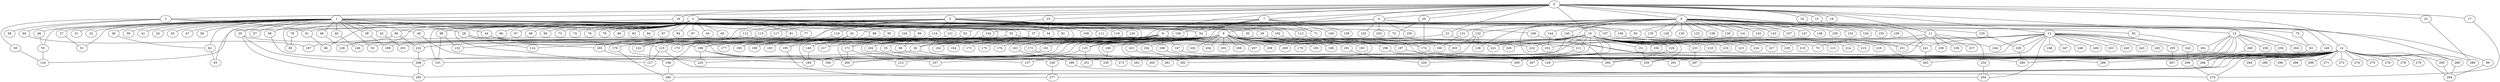 
graph graphname {
    0 -- 1
0 -- 2
0 -- 3
0 -- 4
0 -- 5
0 -- 6
0 -- 7
0 -- 8
0 -- 9
0 -- 10
0 -- 11
0 -- 12
0 -- 13
0 -- 14
0 -- 15
0 -- 16
0 -- 17
0 -- 18
0 -- 19
0 -- 20
0 -- 21
0 -- 22
0 -- 23
0 -- 241
1 -- 24
1 -- 25
1 -- 26
1 -- 27
1 -- 28
1 -- 29
1 -- 30
1 -- 31
1 -- 32
1 -- 33
1 -- 34
1 -- 35
1 -- 36
1 -- 37
1 -- 38
1 -- 39
1 -- 40
1 -- 41
1 -- 42
1 -- 43
1 -- 44
1 -- 45
1 -- 46
1 -- 47
1 -- 48
1 -- 49
1 -- 50
1 -- 51
1 -- 52
1 -- 53
1 -- 54
1 -- 55
1 -- 56
1 -- 57
2 -- 58
2 -- 59
2 -- 60
2 -- 61
2 -- 129
3 -- 62
3 -- 63
3 -- 64
3 -- 65
3 -- 66
3 -- 67
3 -- 68
3 -- 69
3 -- 70
3 -- 71
3 -- 72
3 -- 73
3 -- 74
3 -- 75
3 -- 76
3 -- 77
3 -- 78
3 -- 79
3 -- 80
3 -- 81
3 -- 82
3 -- 83
3 -- 84
3 -- 85
3 -- 86
3 -- 87
3 -- 88
3 -- 89
3 -- 90
3 -- 91
3 -- 92
3 -- 93
3 -- 94
3 -- 95
3 -- 96
3 -- 97
3 -- 98
3 -- 99
3 -- 100
4 -- 101
4 -- 102
4 -- 103
4 -- 104
4 -- 105
4 -- 106
4 -- 107
4 -- 61
5 -- 108
5 -- 109
5 -- 110
5 -- 111
5 -- 112
5 -- 113
5 -- 114
5 -- 115
5 -- 116
5 -- 117
5 -- 118
5 -- 119
5 -- 120
5 -- 121
5 -- 122
5 -- 123
5 -- 124
5 -- 125
5 -- 126
5 -- 127
6 -- 128
6 -- 130
6 -- 131
6 -- 132
6 -- 133
6 -- 134
6 -- 129
6 -- 136
6 -- 137
6 -- 138
6 -- 139
6 -- 140
6 -- 141
6 -- 142
6 -- 143
6 -- 144
6 -- 145
6 -- 146
6 -- 147
6 -- 148
6 -- 149
6 -- 150
6 -- 151
6 -- 152
6 -- 153
6 -- 154
6 -- 155
6 -- 156
6 -- 157
6 -- 135
7 -- 160
7 -- 158
7 -- 159
7 -- 42
7 -- 54
7 -- 71
7 -- 282
8 -- 161
8 -- 162
8 -- 163
8 -- 164
8 -- 165
8 -- 166
8 -- 167
8 -- 168
8 -- 169
8 -- 170
8 -- 171
8 -- 172
8 -- 173
8 -- 174
8 -- 175
8 -- 176
8 -- 53
9 -- 177
9 -- 178
9 -- 179
9 -- 180
9 -- 181
9 -- 182
9 -- 183
9 -- 184
9 -- 185
9 -- 186
9 -- 187
9 -- 188
9 -- 189
9 -- 190
9 -- 191
9 -- 192
9 -- 193
9 -- 194
9 -- 195
9 -- 196
9 -- 197
9 -- 198
9 -- 199
9 -- 200
9 -- 201
9 -- 202
9 -- 203
9 -- 204
9 -- 205
9 -- 206
9 -- 207
9 -- 208
9 -- 209
9 -- 110
9 -- 221
10 -- 210
10 -- 211
10 -- 212
10 -- 213
10 -- 214
10 -- 215
10 -- 216
10 -- 217
10 -- 218
10 -- 219
10 -- 220
10 -- 221
10 -- 222
10 -- 223
10 -- 224
10 -- 225
10 -- 226
10 -- 227
10 -- 228
10 -- 229
10 -- 230
10 -- 231
10 -- 232
10 -- 233
10 -- 250
10 -- 26
11 -- 234
11 -- 235
11 -- 236
11 -- 237
11 -- 238
11 -- 231
11 -- 70
12 -- 256
12 -- 239
12 -- 240
12 -- 241
12 -- 242
12 -- 243
12 -- 244
12 -- 245
12 -- 246
12 -- 247
12 -- 248
12 -- 249
12 -- 250
12 -- 251
12 -- 252
12 -- 253
12 -- 254
12 -- 255
13 -- 257
13 -- 258
13 -- 259
13 -- 260
13 -- 261
13 -- 262
13 -- 263
13 -- 264
13 -- 290
14 -- 265
14 -- 266
14 -- 267
14 -- 268
14 -- 269
14 -- 270
14 -- 271
14 -- 272
14 -- 273
14 -- 274
14 -- 275
14 -- 276
14 -- 277
14 -- 278
14 -- 279
14 -- 280
14 -- 281
14 -- 282
14 -- 283
14 -- 284
14 -- 285
14 -- 286
14 -- 287
14 -- 288
14 -- 289
14 -- 290
14 -- 291
14 -- 292
14 -- 293
14 -- 294
14 -- 295
14 -- 296
14 -- 297
14 -- 298
14 -- 299
14 -- 129
15 -- 280
15 -- 93
17 -- 270
19 -- 81
19 -- 165
20 -- 72
20 -- 174
21 -- 266
21 -- 182
22 -- 289
23 -- 34
23 -- 52
25 -- 123
25 -- 268
25 -- 293
26 -- 283
26 -- 101
27 -- 51
28 -- 114
28 -- 188
29 -- 226
29 -- 203
30 -- 174
33 -- 252
33 -- 200
35 -- 235
36 -- 62
37 -- 281
37 -- 256
38 -- 198
40 -- 146
42 -- 217
42 -- 127
43 -- 201
44 -- 273
44 -- 179
44 -- 177
46 -- 126
48 -- 55
49 -- 184
52 -- 182
54 -- 282
55 -- 124
56 -- 225
59 -- 124
60 -- 187
61 -- 96
62 -- 63
75 -- 82
77 -- 190
78 -- 85
82 -- 269
86 -- 184
86 -- 88
88 -- 262
89 -- 199
90 -- 126
90 -- 232
91 -- 170
92 -- 261
95 -- 183
98 -- 152
98 -- 101
99 -- 294
100 -- 222
104 -- 195
106 -- 244
107 -- 263
109 -- 287
110 -- 251
110 -- 137
112 -- 165
113 -- 211
115 -- 200
116 -- 171
117 -- 122
118 -- 188
121 -- 171
123 -- 270
123 -- 127
125 -- 239
131 -- 166
132 -- 136
132 -- 203
132 -- 235
134 -- 182
134 -- 140
140 -- 184
144 -- 252
145 -- 200
145 -- 292
145 -- 241
148 -- 286
151 -- 250
157 -- 231
159 -- 172
161 -- 295
163 -- 189
165 -- 169
167 -- 290
168 -- 297
169 -- 285
171 -- 212
171 -- 200
172 -- 251
174 -- 291
179 -- 285
180 -- 235
181 -- 184
182 -- 230
188 -- 225
188 -- 257
188 -- 194
189 -- 254
191 -- 220
192 -- 282
195 -- 277
196 -- 292
197 -- 250
211 -- 295
228 -- 292
230 -- 277
232 -- 268
233 -- 287
234 -- 254
239 -- 290
241 -- 263
242 -- 269
255 -- 267
260 -- 286
265 -- 294
268 -- 293
269 -- 270
280 -- 294

}
